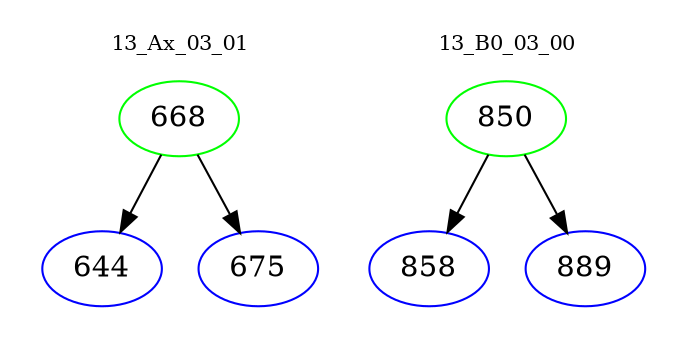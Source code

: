 digraph{
subgraph cluster_0 {
color = white
label = "13_Ax_03_01";
fontsize=10;
T0_668 [label="668", color="green"]
T0_668 -> T0_644 [color="black"]
T0_644 [label="644", color="blue"]
T0_668 -> T0_675 [color="black"]
T0_675 [label="675", color="blue"]
}
subgraph cluster_1 {
color = white
label = "13_B0_03_00";
fontsize=10;
T1_850 [label="850", color="green"]
T1_850 -> T1_858 [color="black"]
T1_858 [label="858", color="blue"]
T1_850 -> T1_889 [color="black"]
T1_889 [label="889", color="blue"]
}
}
